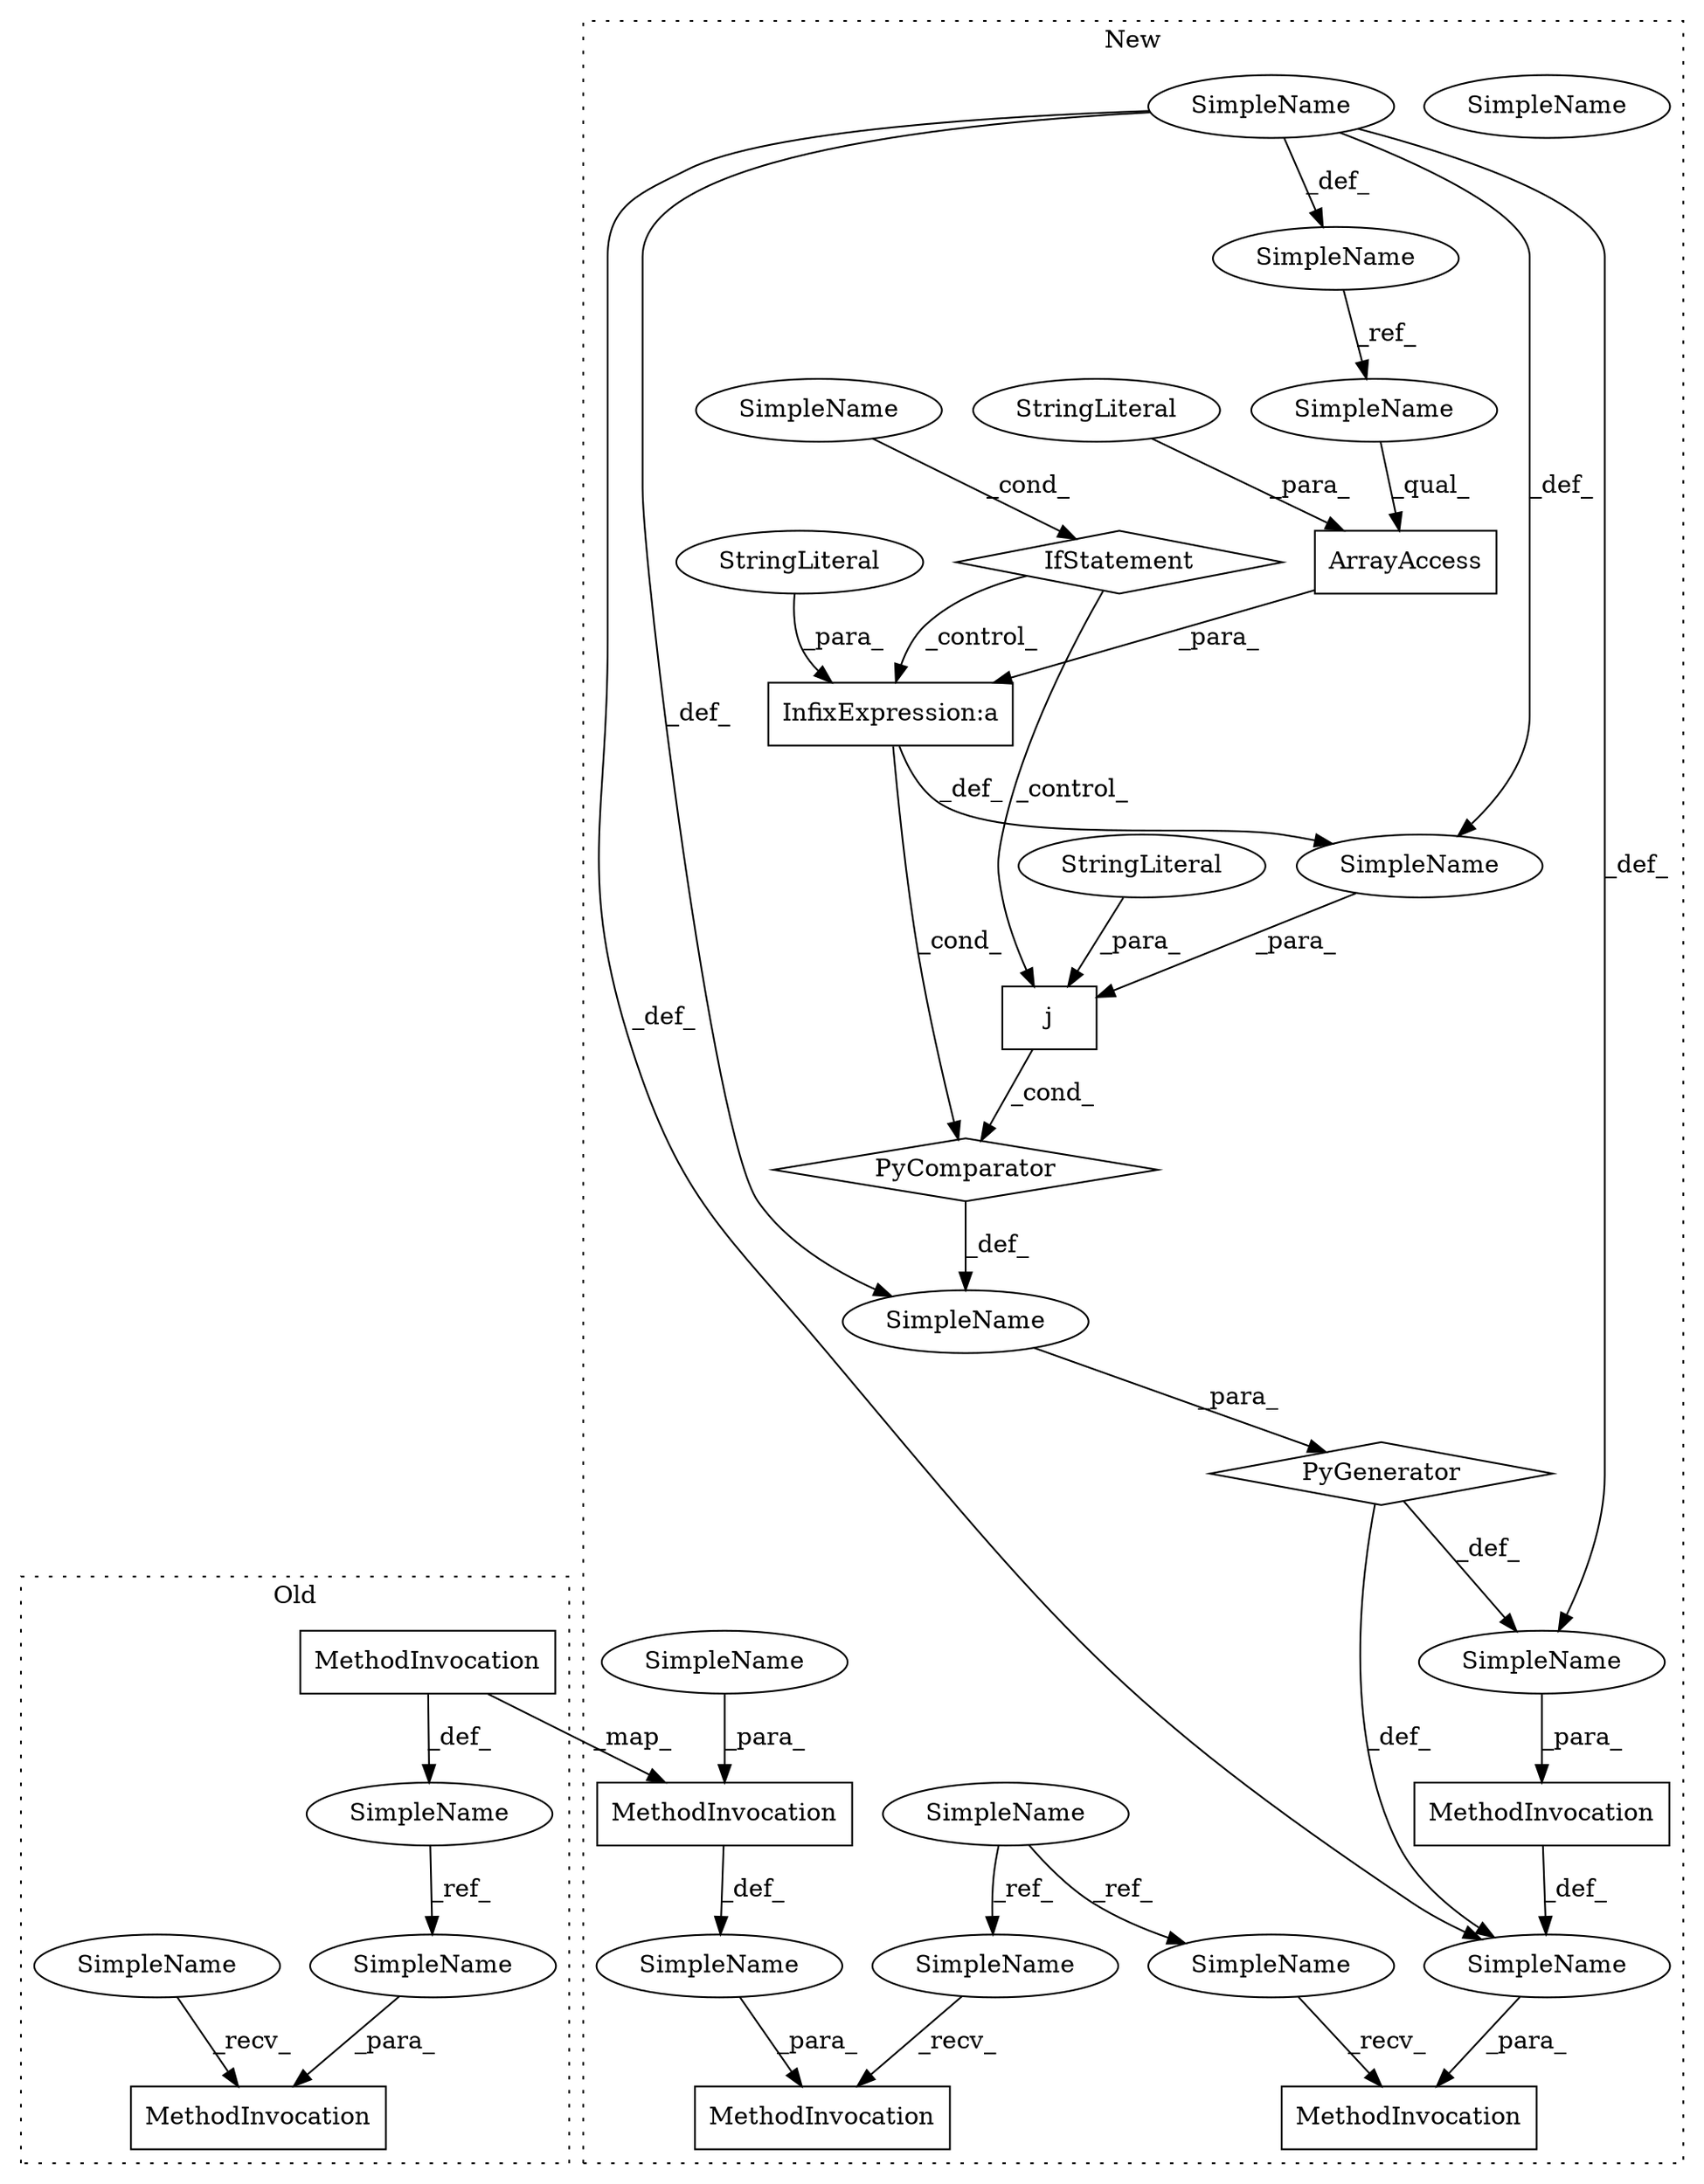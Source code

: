 digraph G {
subgraph cluster0 {
6 [label="MethodInvocation" a="32" s="506,520" l="7,1" shape="box"];
8 [label="MethodInvocation" a="32" s="343,502" l="19,-8" shape="box"];
9 [label="SimpleName" a="42" s="500" l="5" shape="ellipse"];
21 [label="SimpleName" a="42" s="513" l="7" shape="ellipse"];
23 [label="SimpleName" a="42" s="335" l="7" shape="ellipse"];
label = "Old";
style="dotted";
}
subgraph cluster1 {
1 [label="ArrayAccess" a="2" s="554,561" l="2,1" shape="box"];
2 [label="IfStatement" a="25" s="642" l="21" shape="diamond"];
3 [label="MethodInvocation" a="32" s="515,666" l="7,1" shape="box"];
4 [label="MethodInvocation" a="32" s="349,502" l="7,1" shape="box"];
5 [label="MethodInvocation" a="32" s="522,674" l="19,-8" shape="box"];
7 [label="MethodInvocation" a="32" s="356,510" l="19,-8" shape="box"];
10 [label="SimpleName" a="42" s="554" l="1" shape="ellipse"];
11 [label="SimpleName" a="42" s="" l="" shape="ellipse"];
12 [label="SimpleName" a="42" s="" l="" shape="ellipse"];
13 [label="SimpleName" a="42" s="" l="" shape="ellipse"];
14 [label="SimpleName" a="42" s="509" l="5" shape="ellipse"];
15 [label="SimpleName" a="42" s="658" l="5" shape="ellipse"];
16 [label="SimpleName" a="42" s="" l="" shape="ellipse"];
17 [label="SimpleName" a="42" s="231" l="5" shape="ellipse"];
18 [label="SimpleName" a="42" s="658" l="5" shape="ellipse"];
19 [label="SimpleName" a="42" s="645" l="1" shape="ellipse"];
20 [label="SimpleName" a="42" s="649" l="5" shape="ellipse"];
22 [label="SimpleName" a="42" s="343" l="5" shape="ellipse"];
24 [label="SimpleName" a="42" s="" l="" shape="ellipse"];
25 [label="SimpleName" a="42" s="" l="" shape="ellipse"];
26 [label="StringLiteral" a="45" s="542" l="9" shape="ellipse"];
27 [label="StringLiteral" a="45" s="556" l="5" shape="ellipse"];
28 [label="StringLiteral" a="45" s="576" l="7" shape="ellipse"];
29 [label="j" a="106" s="541" l="42" shape="box"];
30 [label="PyGenerator" a="107" s="541" l="133" shape="diamond"];
31 [label="PyComparator" a="113" s="642" l="21" shape="diamond"];
32 [label="InfixExpression:a" a="27" s="551" l="3" shape="box"];
label = "New";
style="dotted";
}
1 -> 32 [label="_para_"];
2 -> 32 [label="_control_"];
2 -> 29 [label="_control_"];
5 -> 11 [label="_def_"];
7 -> 24 [label="_def_"];
8 -> 23 [label="_def_"];
8 -> 7 [label="_map_"];
9 -> 6 [label="_recv_"];
10 -> 1 [label="_qual_"];
11 -> 3 [label="_para_"];
12 -> 5 [label="_para_"];
13 -> 29 [label="_para_"];
14 -> 3 [label="_recv_"];
15 -> 2 [label="_cond_"];
16 -> 7 [label="_para_"];
17 -> 22 [label="_ref_"];
17 -> 14 [label="_ref_"];
19 -> 10 [label="_ref_"];
20 -> 13 [label="_def_"];
20 -> 19 [label="_def_"];
20 -> 12 [label="_def_"];
20 -> 25 [label="_def_"];
20 -> 11 [label="_def_"];
21 -> 6 [label="_para_"];
22 -> 4 [label="_recv_"];
23 -> 21 [label="_ref_"];
24 -> 4 [label="_para_"];
25 -> 30 [label="_para_"];
26 -> 32 [label="_para_"];
27 -> 1 [label="_para_"];
28 -> 29 [label="_para_"];
29 -> 31 [label="_cond_"];
30 -> 11 [label="_def_"];
30 -> 12 [label="_def_"];
31 -> 25 [label="_def_"];
32 -> 31 [label="_cond_"];
32 -> 13 [label="_def_"];
}